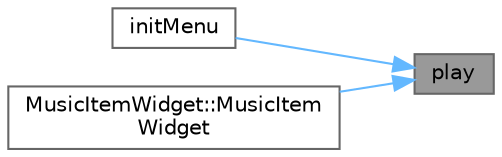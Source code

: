 digraph "play"
{
 // LATEX_PDF_SIZE
  bgcolor="transparent";
  edge [fontname=Helvetica,fontsize=10,labelfontname=Helvetica,labelfontsize=10];
  node [fontname=Helvetica,fontsize=10,shape=box,height=0.2,width=0.4];
  rankdir="RL";
  Node1 [id="Node000001",label="play",height=0.2,width=0.4,color="gray40", fillcolor="grey60", style="filled", fontcolor="black",tooltip="播放歌曲信号"];
  Node1 -> Node2 [id="edge1_Node000001_Node000002",dir="back",color="steelblue1",style="solid",tooltip=" "];
  Node2 [id="Node000002",label="initMenu",height=0.2,width=0.4,color="grey40", fillcolor="white", style="filled",URL="$class_song_option_menu.html#a9b45abf428270b1d7e17309e9fc6fe1f",tooltip="初始化菜单布局和内容"];
  Node1 -> Node3 [id="edge2_Node000001_Node000003",dir="back",color="steelblue1",style="solid",tooltip=" "];
  Node3 [id="Node000003",label="MusicItemWidget::MusicItem\lWidget",height=0.2,width=0.4,color="grey40", fillcolor="white", style="filled",URL="$class_music_item_widget.html#a25d0faf4d08a1a383154e48f122db1dd",tooltip="构造函数，初始化音乐条目控件"];
}
